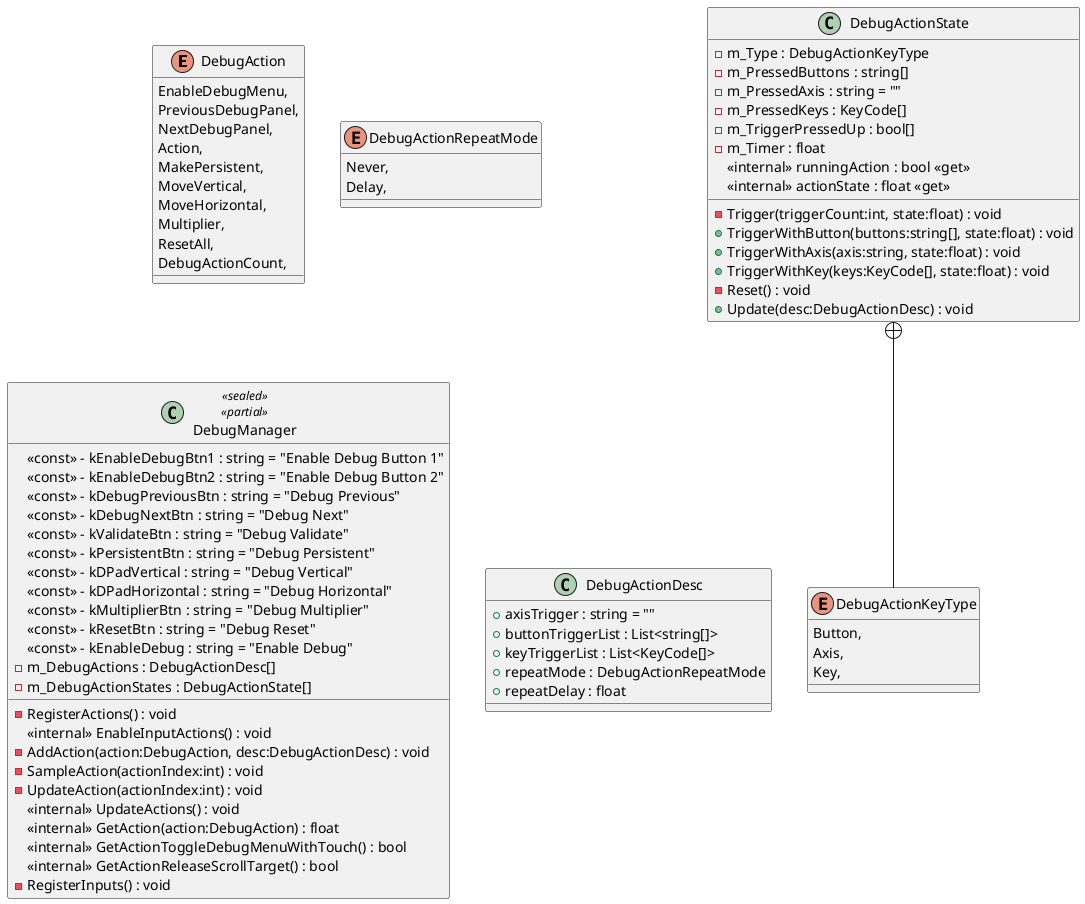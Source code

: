 @startuml
enum DebugAction {
    EnableDebugMenu,
    PreviousDebugPanel,
    NextDebugPanel,
    Action,
    MakePersistent,
    MoveVertical,
    MoveHorizontal,
    Multiplier,
    ResetAll,
    DebugActionCount,
}
enum DebugActionRepeatMode {
    Never,
    Delay,
}
class DebugManager <<sealed>> <<partial>> {
    <<const>> - kEnableDebugBtn1 : string = "Enable Debug Button 1"
    <<const>> - kEnableDebugBtn2 : string = "Enable Debug Button 2"
    <<const>> - kDebugPreviousBtn : string = "Debug Previous"
    <<const>> - kDebugNextBtn : string = "Debug Next"
    <<const>> - kValidateBtn : string = "Debug Validate"
    <<const>> - kPersistentBtn : string = "Debug Persistent"
    <<const>> - kDPadVertical : string = "Debug Vertical"
    <<const>> - kDPadHorizontal : string = "Debug Horizontal"
    <<const>> - kMultiplierBtn : string = "Debug Multiplier"
    <<const>> - kResetBtn : string = "Debug Reset"
    <<const>> - kEnableDebug : string = "Enable Debug"
    - m_DebugActions : DebugActionDesc[]
    - m_DebugActionStates : DebugActionState[]
    - RegisterActions() : void
    <<internal>> EnableInputActions() : void
    - AddAction(action:DebugAction, desc:DebugActionDesc) : void
    - SampleAction(actionIndex:int) : void
    - UpdateAction(actionIndex:int) : void
    <<internal>> UpdateActions() : void
    <<internal>> GetAction(action:DebugAction) : float
    <<internal>> GetActionToggleDebugMenuWithTouch() : bool
    <<internal>> GetActionReleaseScrollTarget() : bool
    - RegisterInputs() : void
}
class DebugActionDesc {
    + axisTrigger : string = ""
    + buttonTriggerList : List<string[]>
    + keyTriggerList : List<KeyCode[]>
    + repeatMode : DebugActionRepeatMode
    + repeatDelay : float
}
class DebugActionState {
    - m_Type : DebugActionKeyType
    - m_PressedButtons : string[]
    - m_PressedAxis : string = ""
    - m_PressedKeys : KeyCode[]
    - m_TriggerPressedUp : bool[]
    - m_Timer : float
    <<internal>> runningAction : bool <<get>>
    <<internal>> actionState : float <<get>>
    - Trigger(triggerCount:int, state:float) : void
    + TriggerWithButton(buttons:string[], state:float) : void
    + TriggerWithAxis(axis:string, state:float) : void
    + TriggerWithKey(keys:KeyCode[], state:float) : void
    - Reset() : void
    + Update(desc:DebugActionDesc) : void
}
enum DebugActionKeyType {
    Button,
    Axis,
    Key,
}
DebugActionState +-- DebugActionKeyType
@enduml
